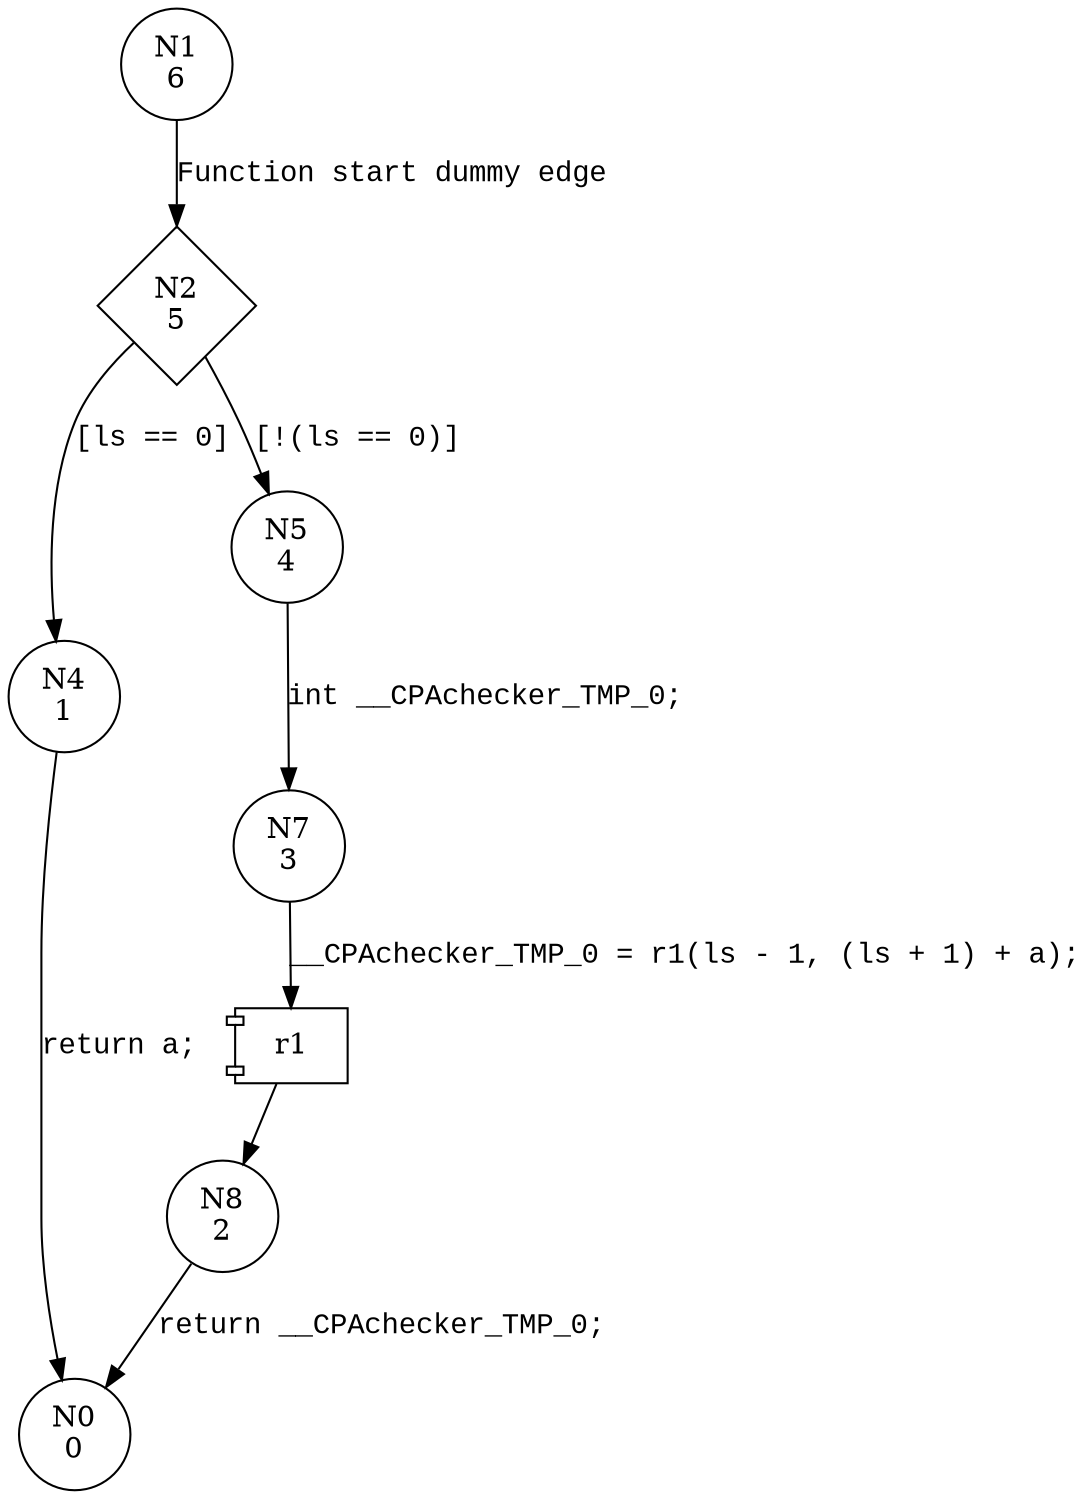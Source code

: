 digraph r1 {
1 [shape="circle" label="N1\n6"]
2 [shape="diamond" label="N2\n5"]
4 [shape="circle" label="N4\n1"]
5 [shape="circle" label="N5\n4"]
7 [shape="circle" label="N7\n3"]
8 [shape="circle" label="N8\n2"]
0 [shape="circle" label="N0\n0"]
1 -> 2 [label="Function start dummy edge" fontname="Courier New"]
2 -> 4 [label="[ls == 0]" fontname="Courier New"]
2 -> 5 [label="[!(ls == 0)]" fontname="Courier New"]
100003 [shape="component" label="r1"]
7 -> 100003 [label="__CPAchecker_TMP_0 = r1(ls - 1, (ls + 1) + a);" fontname="Courier New"]
100003 -> 8 [label="" fontname="Courier New"]
4 -> 0 [label="return a;" fontname="Courier New"]
5 -> 7 [label="int __CPAchecker_TMP_0;" fontname="Courier New"]
8 -> 0 [label="return __CPAchecker_TMP_0;" fontname="Courier New"]
}